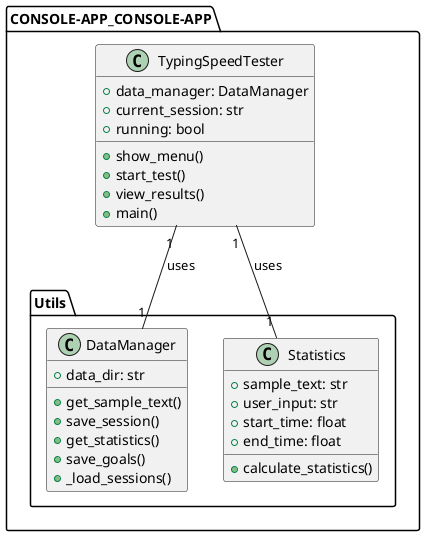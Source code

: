 @startuml

' Application Structure
package "CONSOLE-APP_CONSOLE-APP" {
    class TypingSpeedTester {
        +show_menu()
        +start_test()
        +view_results()
        +main()
    }
    
    package "Utils" {
        class DataManager {
            +get_sample_text()
            +save_session()
            +get_statistics()
            +save_goals()
            +_load_sessions()
        }
        
        class Statistics {
            +calculate_statistics()
        }
    }
}

' Relationships
TypingSpeedTester "1" -- "1" DataManager : uses
TypingSpeedTester "1" -- "1" Statistics : uses

' Class Details
TypingSpeedTester : +data_manager: DataManager
TypingSpeedTester : +current_session: str
TypingSpeedTester : +running: bool

DataManager : +data_dir: str

Statistics : +sample_text: str
Statistics : +user_input: str
Statistics : +start_time: float
Statistics : +end_time: float

@enduml
